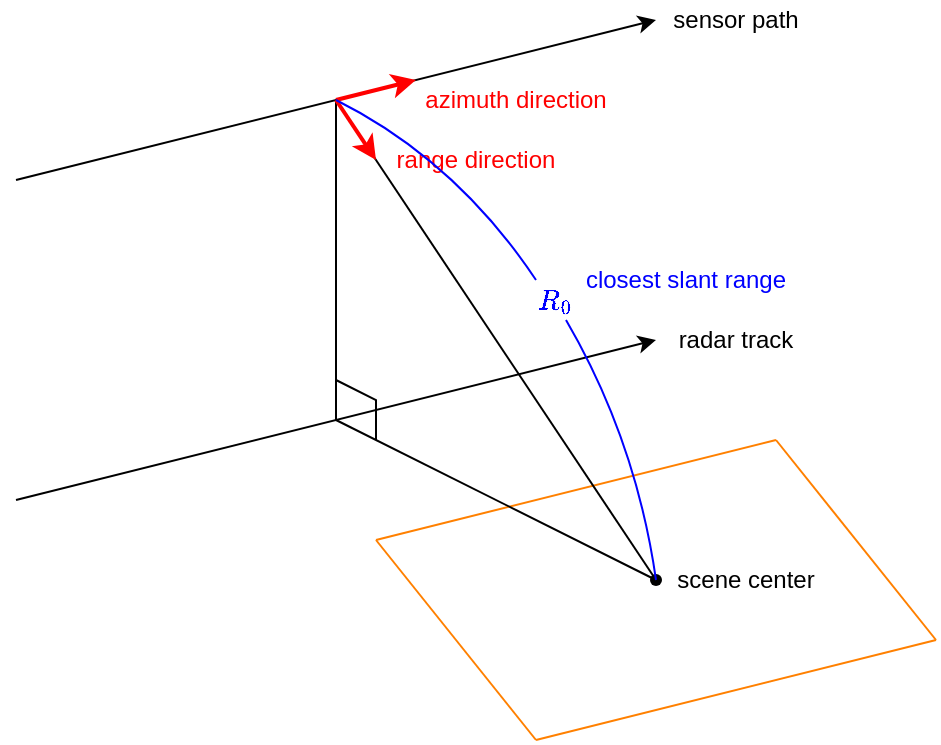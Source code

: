 <mxfile version="24.7.8">
  <diagram name="第 1 页" id="18x5rWIfHubSDKr9XWaG">
    <mxGraphModel dx="794" dy="511" grid="1" gridSize="10" guides="1" tooltips="1" connect="1" arrows="1" fold="1" page="1" pageScale="1" pageWidth="827" pageHeight="1169" math="1" shadow="0">
      <root>
        <mxCell id="0" />
        <mxCell id="1" parent="0" />
        <mxCell id="EU7ocYeRtq7hR_r5uH1r-30" value="" style="endArrow=none;html=1;rounded=0;strokeColor=#FF8000;" edge="1" parent="1">
          <mxGeometry width="50" height="50" relative="1" as="geometry">
            <mxPoint x="660" y="290" as="sourcePoint" />
            <mxPoint x="460" y="340" as="targetPoint" />
          </mxGeometry>
        </mxCell>
        <mxCell id="EU7ocYeRtq7hR_r5uH1r-31" value="" style="endArrow=none;html=1;rounded=0;strokeColor=#FF8000;" edge="1" parent="1">
          <mxGeometry width="50" height="50" relative="1" as="geometry">
            <mxPoint x="740" y="390" as="sourcePoint" />
            <mxPoint x="540" y="440" as="targetPoint" />
          </mxGeometry>
        </mxCell>
        <mxCell id="EU7ocYeRtq7hR_r5uH1r-32" value="" style="endArrow=none;html=1;rounded=0;strokeColor=#FF8000;" edge="1" parent="1">
          <mxGeometry width="50" height="50" relative="1" as="geometry">
            <mxPoint x="740" y="390" as="sourcePoint" />
            <mxPoint x="660" y="290" as="targetPoint" />
          </mxGeometry>
        </mxCell>
        <mxCell id="EU7ocYeRtq7hR_r5uH1r-33" value="" style="endArrow=none;html=1;rounded=0;strokeColor=#FF8000;" edge="1" parent="1">
          <mxGeometry width="50" height="50" relative="1" as="geometry">
            <mxPoint x="540" y="440" as="sourcePoint" />
            <mxPoint x="460" y="340" as="targetPoint" />
          </mxGeometry>
        </mxCell>
        <mxCell id="EU7ocYeRtq7hR_r5uH1r-1" value="" style="endArrow=classic;html=1;rounded=0;" edge="1" parent="1">
          <mxGeometry width="50" height="50" relative="1" as="geometry">
            <mxPoint x="280" y="320" as="sourcePoint" />
            <mxPoint x="600" y="240" as="targetPoint" />
          </mxGeometry>
        </mxCell>
        <mxCell id="EU7ocYeRtq7hR_r5uH1r-2" value="" style="endArrow=classic;html=1;rounded=0;" edge="1" parent="1">
          <mxGeometry width="50" height="50" relative="1" as="geometry">
            <mxPoint x="280" y="160" as="sourcePoint" />
            <mxPoint x="600" y="80" as="targetPoint" />
          </mxGeometry>
        </mxCell>
        <mxCell id="EU7ocYeRtq7hR_r5uH1r-4" value="" style="endArrow=classic;html=1;rounded=0;strokeColor=#FF0000;strokeWidth=2;exitX=0.367;exitY=0.967;exitDx=0;exitDy=0;exitPerimeter=0;" edge="1" parent="1">
          <mxGeometry width="50" height="50" relative="1" as="geometry">
            <mxPoint x="440" y="120" as="sourcePoint" />
            <mxPoint x="480" y="110" as="targetPoint" />
          </mxGeometry>
        </mxCell>
        <mxCell id="EU7ocYeRtq7hR_r5uH1r-6" value="" style="endArrow=none;html=1;rounded=0;" edge="1" parent="1">
          <mxGeometry width="50" height="50" relative="1" as="geometry">
            <mxPoint x="460" y="290" as="sourcePoint" />
            <mxPoint x="440" y="260" as="targetPoint" />
            <Array as="points">
              <mxPoint x="460" y="270" />
            </Array>
          </mxGeometry>
        </mxCell>
        <mxCell id="EU7ocYeRtq7hR_r5uH1r-7" value="" style="endArrow=none;html=1;rounded=0;entryX=0.289;entryY=0.881;entryDx=0;entryDy=0;entryPerimeter=0;exitX=0.372;exitY=0.325;exitDx=0;exitDy=0;exitPerimeter=0;strokeColor=#000000;" edge="1" parent="1" source="EU7ocYeRtq7hR_r5uH1r-10">
          <mxGeometry width="50" height="50" relative="1" as="geometry">
            <mxPoint x="190" y="280" as="sourcePoint" />
            <mxPoint x="440" y="120" as="targetPoint" />
          </mxGeometry>
        </mxCell>
        <mxCell id="EU7ocYeRtq7hR_r5uH1r-8" value="" style="endArrow=none;html=1;rounded=0;entryX=0.122;entryY=0.408;entryDx=0;entryDy=0;entryPerimeter=0;" edge="1" parent="1" target="EU7ocYeRtq7hR_r5uH1r-10">
          <mxGeometry width="50" height="50" relative="1" as="geometry">
            <mxPoint x="440" y="280" as="sourcePoint" />
            <mxPoint x="500" y="340" as="targetPoint" />
          </mxGeometry>
        </mxCell>
        <mxCell id="EU7ocYeRtq7hR_r5uH1r-9" value="" style="endArrow=none;html=1;rounded=0;" edge="1" parent="1">
          <mxGeometry width="50" height="50" relative="1" as="geometry">
            <mxPoint x="440" y="280" as="sourcePoint" />
            <mxPoint x="440" y="120" as="targetPoint" />
          </mxGeometry>
        </mxCell>
        <mxCell id="EU7ocYeRtq7hR_r5uH1r-10" value="" style="shape=waypoint;sketch=0;fillStyle=solid;size=6;pointerEvents=1;points=[];fillColor=none;resizable=0;rotatable=0;perimeter=centerPerimeter;snapToPoint=1;" vertex="1" parent="1">
          <mxGeometry x="590" y="350" width="20" height="20" as="geometry" />
        </mxCell>
        <mxCell id="EU7ocYeRtq7hR_r5uH1r-13" value="sensor path" style="text;html=1;align=center;verticalAlign=middle;whiteSpace=wrap;rounded=0;" vertex="1" parent="1">
          <mxGeometry x="600" y="70" width="80" height="20" as="geometry" />
        </mxCell>
        <mxCell id="EU7ocYeRtq7hR_r5uH1r-14" value="radar track" style="text;html=1;align=center;verticalAlign=middle;whiteSpace=wrap;rounded=0;" vertex="1" parent="1">
          <mxGeometry x="600" y="230" width="80" height="20" as="geometry" />
        </mxCell>
        <mxCell id="EU7ocYeRtq7hR_r5uH1r-16" value="&lt;font color=&quot;#0000ff&quot;&gt;\(R_0\)&lt;/font&gt;" style="text;html=1;align=center;verticalAlign=middle;whiteSpace=wrap;rounded=0;" vertex="1" parent="1">
          <mxGeometry x="540" y="210" width="20" height="20" as="geometry" />
        </mxCell>
        <mxCell id="EU7ocYeRtq7hR_r5uH1r-17" value="&lt;font color=&quot;#0000ff&quot;&gt;closest slant range&lt;/font&gt;" style="text;html=1;align=center;verticalAlign=middle;whiteSpace=wrap;rounded=0;" vertex="1" parent="1">
          <mxGeometry x="560" y="200" width="110" height="20" as="geometry" />
        </mxCell>
        <mxCell id="EU7ocYeRtq7hR_r5uH1r-18" value="" style="endArrow=classic;html=1;rounded=0;strokeColor=#FF0000;strokeWidth=2;" edge="1" parent="1">
          <mxGeometry width="50" height="50" relative="1" as="geometry">
            <mxPoint x="440" y="120" as="sourcePoint" />
            <mxPoint x="460" y="150" as="targetPoint" />
          </mxGeometry>
        </mxCell>
        <mxCell id="EU7ocYeRtq7hR_r5uH1r-19" value="&lt;font color=&quot;#ff0000&quot;&gt;azimuth direction&lt;/font&gt;" style="text;html=1;align=center;verticalAlign=middle;whiteSpace=wrap;rounded=0;" vertex="1" parent="1">
          <mxGeometry x="480" y="110" width="100" height="20" as="geometry" />
        </mxCell>
        <mxCell id="EU7ocYeRtq7hR_r5uH1r-21" value="&lt;font color=&quot;#ff0000&quot;&gt;range direction&lt;/font&gt;" style="text;html=1;align=center;verticalAlign=middle;whiteSpace=wrap;rounded=0;" vertex="1" parent="1">
          <mxGeometry x="460" y="140" width="100" height="20" as="geometry" />
        </mxCell>
        <mxCell id="EU7ocYeRtq7hR_r5uH1r-22" value="scene center" style="text;html=1;align=center;verticalAlign=middle;whiteSpace=wrap;rounded=0;" vertex="1" parent="1">
          <mxGeometry x="600" y="350" width="90" height="20" as="geometry" />
        </mxCell>
        <mxCell id="EU7ocYeRtq7hR_r5uH1r-23" value="" style="endArrow=none;html=1;rounded=0;curved=1;strokeColor=#0000FF;entryX=0;entryY=0;entryDx=0;entryDy=0;" edge="1" parent="1" target="EU7ocYeRtq7hR_r5uH1r-16">
          <mxGeometry width="50" height="50" relative="1" as="geometry">
            <mxPoint x="440" y="120" as="sourcePoint" />
            <mxPoint x="530" y="210" as="targetPoint" />
            <Array as="points">
              <mxPoint x="500" y="150" />
            </Array>
          </mxGeometry>
        </mxCell>
        <mxCell id="EU7ocYeRtq7hR_r5uH1r-24" value="" style="endArrow=none;html=1;rounded=0;exitX=0.2;exitY=0.467;exitDx=0;exitDy=0;exitPerimeter=0;strokeColor=#0000FF;entryX=0.75;entryY=1;entryDx=0;entryDy=0;curved=1;" edge="1" parent="1" source="EU7ocYeRtq7hR_r5uH1r-10" target="EU7ocYeRtq7hR_r5uH1r-16">
          <mxGeometry width="50" height="50" relative="1" as="geometry">
            <mxPoint x="480" y="260" as="sourcePoint" />
            <mxPoint x="640" y="270" as="targetPoint" />
            <Array as="points">
              <mxPoint x="590" y="290" />
            </Array>
          </mxGeometry>
        </mxCell>
      </root>
    </mxGraphModel>
  </diagram>
</mxfile>
